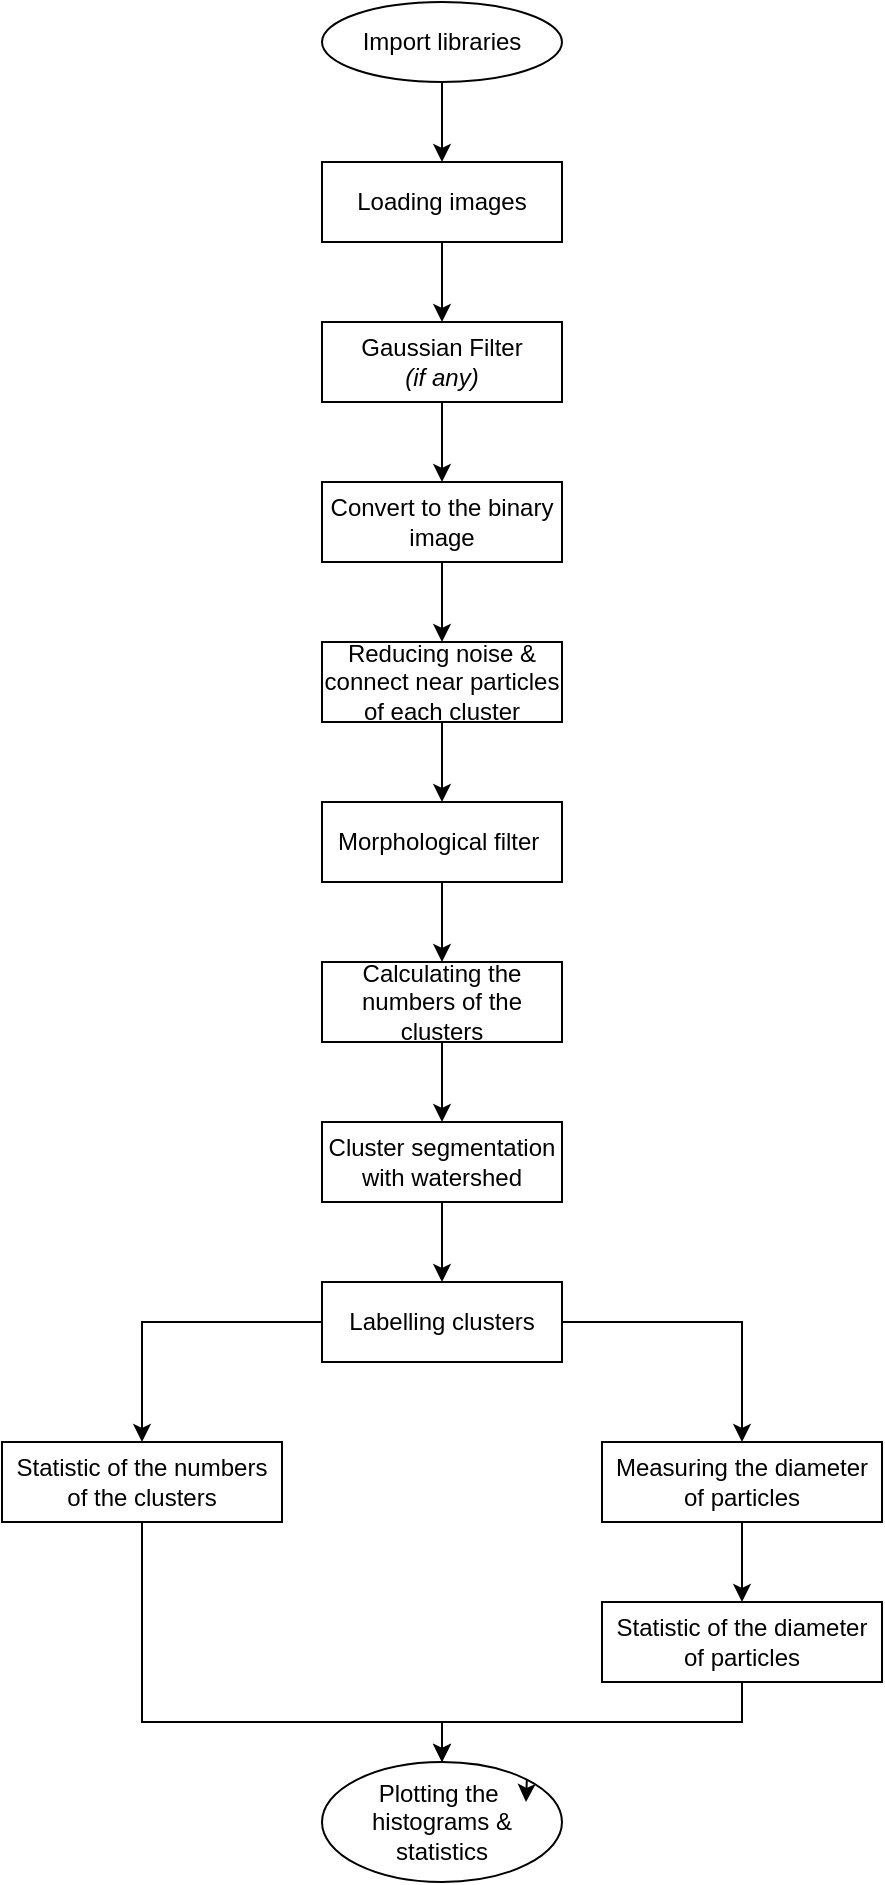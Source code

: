 <mxfile version="14.0.1" type="github">
  <diagram id="QWKYbvw5BzHghptkRZf0" name="Page-1">
    <mxGraphModel dx="1038" dy="548" grid="1" gridSize="10" guides="1" tooltips="1" connect="1" arrows="1" fold="1" page="1" pageScale="1" pageWidth="850" pageHeight="1100" math="0" shadow="0">
      <root>
        <mxCell id="0" />
        <mxCell id="1" parent="0" />
        <mxCell id="XoY0zqglMGHsk9vOFqzX-18" style="edgeStyle=orthogonalEdgeStyle;rounded=0;orthogonalLoop=1;jettySize=auto;html=1;exitX=0.5;exitY=1;exitDx=0;exitDy=0;entryX=0.5;entryY=0;entryDx=0;entryDy=0;" edge="1" parent="1" source="XoY0zqglMGHsk9vOFqzX-1" target="XoY0zqglMGHsk9vOFqzX-2">
          <mxGeometry relative="1" as="geometry" />
        </mxCell>
        <mxCell id="XoY0zqglMGHsk9vOFqzX-1" value="Import libraries" style="ellipse;whiteSpace=wrap;html=1;" vertex="1" parent="1">
          <mxGeometry x="360" y="40" width="120" height="40" as="geometry" />
        </mxCell>
        <mxCell id="XoY0zqglMGHsk9vOFqzX-19" style="edgeStyle=orthogonalEdgeStyle;rounded=0;orthogonalLoop=1;jettySize=auto;html=1;exitX=0.5;exitY=1;exitDx=0;exitDy=0;entryX=0.5;entryY=0;entryDx=0;entryDy=0;" edge="1" parent="1" source="XoY0zqglMGHsk9vOFqzX-2" target="XoY0zqglMGHsk9vOFqzX-3">
          <mxGeometry relative="1" as="geometry" />
        </mxCell>
        <mxCell id="XoY0zqglMGHsk9vOFqzX-2" value="Loading images" style="rounded=0;whiteSpace=wrap;html=1;" vertex="1" parent="1">
          <mxGeometry x="360" y="120" width="120" height="40" as="geometry" />
        </mxCell>
        <mxCell id="XoY0zqglMGHsk9vOFqzX-43" value="" style="edgeStyle=orthogonalEdgeStyle;rounded=0;orthogonalLoop=1;jettySize=auto;html=1;" edge="1" parent="1" source="XoY0zqglMGHsk9vOFqzX-3" target="XoY0zqglMGHsk9vOFqzX-7">
          <mxGeometry relative="1" as="geometry" />
        </mxCell>
        <mxCell id="XoY0zqglMGHsk9vOFqzX-3" value="Gaussian Filter &lt;br&gt;&lt;i&gt;(if any)&lt;/i&gt;" style="rounded=0;whiteSpace=wrap;html=1;" vertex="1" parent="1">
          <mxGeometry x="360" y="200" width="120" height="40" as="geometry" />
        </mxCell>
        <mxCell id="XoY0zqglMGHsk9vOFqzX-21" value="" style="edgeStyle=orthogonalEdgeStyle;rounded=0;orthogonalLoop=1;jettySize=auto;html=1;" edge="1" parent="1" source="XoY0zqglMGHsk9vOFqzX-4">
          <mxGeometry relative="1" as="geometry">
            <mxPoint x="420" y="440" as="targetPoint" />
          </mxGeometry>
        </mxCell>
        <mxCell id="XoY0zqglMGHsk9vOFqzX-4" value="Reducing noise &amp;amp; connect near particles of each cluster" style="rounded=0;whiteSpace=wrap;html=1;" vertex="1" parent="1">
          <mxGeometry x="360" y="360" width="120" height="40" as="geometry" />
        </mxCell>
        <mxCell id="XoY0zqglMGHsk9vOFqzX-44" value="" style="edgeStyle=orthogonalEdgeStyle;rounded=0;orthogonalLoop=1;jettySize=auto;html=1;" edge="1" parent="1" source="XoY0zqglMGHsk9vOFqzX-7" target="XoY0zqglMGHsk9vOFqzX-4">
          <mxGeometry relative="1" as="geometry" />
        </mxCell>
        <mxCell id="XoY0zqglMGHsk9vOFqzX-7" value="Convert to the binary image" style="rounded=0;whiteSpace=wrap;html=1;" vertex="1" parent="1">
          <mxGeometry x="360" y="280" width="120" height="40" as="geometry" />
        </mxCell>
        <mxCell id="XoY0zqglMGHsk9vOFqzX-50" value="" style="edgeStyle=orthogonalEdgeStyle;rounded=0;orthogonalLoop=1;jettySize=auto;html=1;" edge="1" parent="1" source="XoY0zqglMGHsk9vOFqzX-8" target="XoY0zqglMGHsk9vOFqzX-40">
          <mxGeometry relative="1" as="geometry" />
        </mxCell>
        <mxCell id="XoY0zqglMGHsk9vOFqzX-8" value="Calculating the numbers of the clusters" style="rounded=0;whiteSpace=wrap;html=1;" vertex="1" parent="1">
          <mxGeometry x="360" y="520" width="120" height="40" as="geometry" />
        </mxCell>
        <mxCell id="XoY0zqglMGHsk9vOFqzX-26" style="edgeStyle=orthogonalEdgeStyle;rounded=0;orthogonalLoop=1;jettySize=auto;html=1;exitX=0.5;exitY=1;exitDx=0;exitDy=0;" edge="1" parent="1" source="XoY0zqglMGHsk9vOFqzX-9" target="XoY0zqglMGHsk9vOFqzX-16">
          <mxGeometry relative="1" as="geometry">
            <Array as="points">
              <mxPoint x="270" y="900" />
              <mxPoint x="420" y="900" />
            </Array>
          </mxGeometry>
        </mxCell>
        <mxCell id="XoY0zqglMGHsk9vOFqzX-9" value="&lt;div&gt;Statistic of the numbers of the clusters&lt;/div&gt;" style="rounded=0;whiteSpace=wrap;html=1;" vertex="1" parent="1">
          <mxGeometry x="200" y="760" width="140" height="40" as="geometry" />
        </mxCell>
        <mxCell id="XoY0zqglMGHsk9vOFqzX-46" value="" style="edgeStyle=orthogonalEdgeStyle;rounded=0;orthogonalLoop=1;jettySize=auto;html=1;" edge="1" parent="1" source="XoY0zqglMGHsk9vOFqzX-10" target="XoY0zqglMGHsk9vOFqzX-45">
          <mxGeometry relative="1" as="geometry" />
        </mxCell>
        <mxCell id="XoY0zqglMGHsk9vOFqzX-10" value="&lt;div&gt;&lt;div&gt;Measuring the diameter of particles&lt;/div&gt;&lt;/div&gt;" style="rounded=0;whiteSpace=wrap;html=1;" vertex="1" parent="1">
          <mxGeometry x="500" y="760" width="140" height="40" as="geometry" />
        </mxCell>
        <mxCell id="XoY0zqglMGHsk9vOFqzX-16" value="Plotting the&amp;nbsp;&lt;br&gt;histograms &amp;amp; statistics" style="ellipse;whiteSpace=wrap;html=1;" vertex="1" parent="1">
          <mxGeometry x="360" y="920" width="120" height="60" as="geometry" />
        </mxCell>
        <mxCell id="XoY0zqglMGHsk9vOFqzX-38" style="edgeStyle=orthogonalEdgeStyle;rounded=0;orthogonalLoop=1;jettySize=auto;html=1;" edge="1" parent="1" source="XoY0zqglMGHsk9vOFqzX-35" target="XoY0zqglMGHsk9vOFqzX-10">
          <mxGeometry relative="1" as="geometry" />
        </mxCell>
        <mxCell id="XoY0zqglMGHsk9vOFqzX-39" style="edgeStyle=orthogonalEdgeStyle;rounded=0;orthogonalLoop=1;jettySize=auto;html=1;exitX=0;exitY=0.5;exitDx=0;exitDy=0;" edge="1" parent="1" source="XoY0zqglMGHsk9vOFqzX-35" target="XoY0zqglMGHsk9vOFqzX-9">
          <mxGeometry relative="1" as="geometry" />
        </mxCell>
        <mxCell id="XoY0zqglMGHsk9vOFqzX-35" value="Labelling clusters" style="rounded=0;whiteSpace=wrap;html=1;" vertex="1" parent="1">
          <mxGeometry x="360" y="680" width="120" height="40" as="geometry" />
        </mxCell>
        <mxCell id="XoY0zqglMGHsk9vOFqzX-51" value="" style="edgeStyle=orthogonalEdgeStyle;rounded=0;orthogonalLoop=1;jettySize=auto;html=1;" edge="1" parent="1" source="XoY0zqglMGHsk9vOFqzX-40" target="XoY0zqglMGHsk9vOFqzX-35">
          <mxGeometry relative="1" as="geometry" />
        </mxCell>
        <mxCell id="XoY0zqglMGHsk9vOFqzX-40" value="Cluster segmentation with watershed" style="rounded=0;whiteSpace=wrap;html=1;" vertex="1" parent="1">
          <mxGeometry x="360" y="600" width="120" height="40" as="geometry" />
        </mxCell>
        <mxCell id="XoY0zqglMGHsk9vOFqzX-49" value="" style="edgeStyle=orthogonalEdgeStyle;rounded=0;orthogonalLoop=1;jettySize=auto;html=1;" edge="1" parent="1" source="XoY0zqglMGHsk9vOFqzX-41" target="XoY0zqglMGHsk9vOFqzX-8">
          <mxGeometry relative="1" as="geometry" />
        </mxCell>
        <mxCell id="XoY0zqglMGHsk9vOFqzX-41" value="Morphological filter&amp;nbsp;" style="rounded=0;whiteSpace=wrap;html=1;" vertex="1" parent="1">
          <mxGeometry x="360" y="440" width="120" height="40" as="geometry" />
        </mxCell>
        <mxCell id="XoY0zqglMGHsk9vOFqzX-48" style="edgeStyle=orthogonalEdgeStyle;rounded=0;orthogonalLoop=1;jettySize=auto;html=1;entryX=0.5;entryY=0;entryDx=0;entryDy=0;" edge="1" parent="1" source="XoY0zqglMGHsk9vOFqzX-45" target="XoY0zqglMGHsk9vOFqzX-16">
          <mxGeometry relative="1" as="geometry">
            <Array as="points">
              <mxPoint x="570" y="900" />
              <mxPoint x="420" y="900" />
            </Array>
          </mxGeometry>
        </mxCell>
        <mxCell id="XoY0zqglMGHsk9vOFqzX-45" value="&lt;div&gt;&lt;div&gt;&lt;span&gt;Statistic of&lt;/span&gt;&amp;nbsp;the diameter of particles&lt;/div&gt;&lt;/div&gt;" style="rounded=0;whiteSpace=wrap;html=1;" vertex="1" parent="1">
          <mxGeometry x="500" y="840" width="140" height="40" as="geometry" />
        </mxCell>
        <mxCell id="XoY0zqglMGHsk9vOFqzX-47" style="edgeStyle=orthogonalEdgeStyle;rounded=0;orthogonalLoop=1;jettySize=auto;html=1;exitX=1;exitY=0;exitDx=0;exitDy=0;entryX=0.85;entryY=0.333;entryDx=0;entryDy=0;entryPerimeter=0;" edge="1" parent="1" source="XoY0zqglMGHsk9vOFqzX-16" target="XoY0zqglMGHsk9vOFqzX-16">
          <mxGeometry relative="1" as="geometry" />
        </mxCell>
      </root>
    </mxGraphModel>
  </diagram>
</mxfile>
